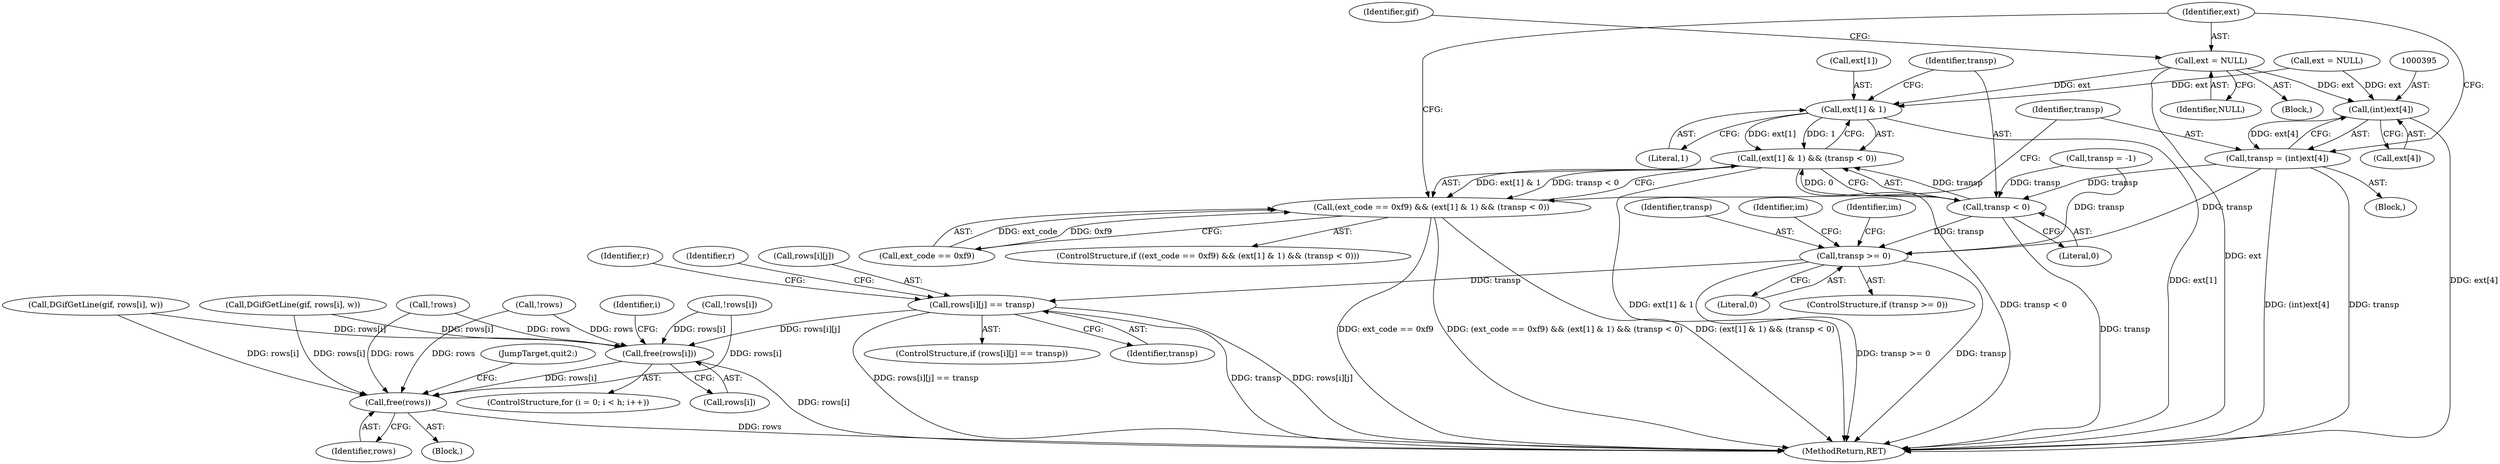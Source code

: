 digraph "0_enlightment_1f9b0b32728803a1578e658cd0955df773e34f49@pointer" {
"1000399" [label="(Call,ext = NULL)"];
"1000383" [label="(Call,ext[1] & 1)"];
"1000382" [label="(Call,(ext[1] & 1) && (transp < 0))"];
"1000378" [label="(Call,(ext_code == 0xf9) && (ext[1] & 1) && (transp < 0))"];
"1000394" [label="(Call,(int)ext[4])"];
"1000392" [label="(Call,transp = (int)ext[4])"];
"1000388" [label="(Call,transp < 0)"];
"1000410" [label="(Call,transp >= 0)"];
"1000540" [label="(Call,rows[i][j] == transp)"];
"1000715" [label="(Call,free(rows[i]))"];
"1000719" [label="(Call,free(rows))"];
"1000365" [label="(Call,ext = NULL)"];
"1000382" [label="(Call,(ext[1] & 1) && (transp < 0))"];
"1000391" [label="(Block,)"];
"1000715" [label="(Call,free(rows[i]))"];
"1000283" [label="(Call,!rows[i])"];
"1000401" [label="(Identifier,NULL)"];
"1000394" [label="(Call,(int)ext[4])"];
"1000727" [label="(MethodReturn,RET)"];
"1000539" [label="(ControlStructure,if (rows[i][j] == transp))"];
"1000410" [label="(Call,transp >= 0)"];
"1000392" [label="(Call,transp = (int)ext[4])"];
"1000163" [label="(Call,transp = -1)"];
"1000114" [label="(Block,)"];
"1000714" [label="(Identifier,i)"];
"1000716" [label="(Call,rows[i])"];
"1000396" [label="(Call,ext[4])"];
"1000379" [label="(Call,ext_code == 0xf9)"];
"1000387" [label="(Literal,1)"];
"1000376" [label="(Block,)"];
"1000411" [label="(Identifier,transp)"];
"1000427" [label="(Call,!rows)"];
"1000260" [label="(Call,!rows)"];
"1000541" [label="(Call,rows[i][j])"];
"1000322" [label="(Call,DGifGetLine(gif, rows[i], w))"];
"1000388" [label="(Call,transp < 0)"];
"1000389" [label="(Identifier,transp)"];
"1000390" [label="(Literal,0)"];
"1000345" [label="(Call,DGifGetLine(gif, rows[i], w))"];
"1000540" [label="(Call,rows[i][j] == transp)"];
"1000383" [label="(Call,ext[1] & 1)"];
"1000377" [label="(ControlStructure,if ((ext_code == 0xf9) && (ext[1] & 1) && (transp < 0)))"];
"1000546" [label="(Identifier,transp)"];
"1000400" [label="(Identifier,ext)"];
"1000721" [label="(JumpTarget,quit2:)"];
"1000378" [label="(Call,(ext_code == 0xf9) && (ext[1] & 1) && (transp < 0))"];
"1000403" [label="(Identifier,gif)"];
"1000384" [label="(Call,ext[1])"];
"1000423" [label="(Identifier,im)"];
"1000706" [label="(ControlStructure,for (i = 0; i < h; i++))"];
"1000593" [label="(Identifier,r)"];
"1000393" [label="(Identifier,transp)"];
"1000719" [label="(Call,free(rows))"];
"1000720" [label="(Identifier,rows)"];
"1000416" [label="(Identifier,im)"];
"1000412" [label="(Literal,0)"];
"1000549" [label="(Identifier,r)"];
"1000409" [label="(ControlStructure,if (transp >= 0))"];
"1000399" [label="(Call,ext = NULL)"];
"1000399" -> "1000376"  [label="AST: "];
"1000399" -> "1000401"  [label="CFG: "];
"1000400" -> "1000399"  [label="AST: "];
"1000401" -> "1000399"  [label="AST: "];
"1000403" -> "1000399"  [label="CFG: "];
"1000399" -> "1000727"  [label="DDG: ext"];
"1000399" -> "1000383"  [label="DDG: ext"];
"1000399" -> "1000394"  [label="DDG: ext"];
"1000383" -> "1000382"  [label="AST: "];
"1000383" -> "1000387"  [label="CFG: "];
"1000384" -> "1000383"  [label="AST: "];
"1000387" -> "1000383"  [label="AST: "];
"1000389" -> "1000383"  [label="CFG: "];
"1000382" -> "1000383"  [label="CFG: "];
"1000383" -> "1000727"  [label="DDG: ext[1]"];
"1000383" -> "1000382"  [label="DDG: ext[1]"];
"1000383" -> "1000382"  [label="DDG: 1"];
"1000365" -> "1000383"  [label="DDG: ext"];
"1000382" -> "1000378"  [label="AST: "];
"1000382" -> "1000388"  [label="CFG: "];
"1000388" -> "1000382"  [label="AST: "];
"1000378" -> "1000382"  [label="CFG: "];
"1000382" -> "1000727"  [label="DDG: ext[1] & 1"];
"1000382" -> "1000727"  [label="DDG: transp < 0"];
"1000382" -> "1000378"  [label="DDG: ext[1] & 1"];
"1000382" -> "1000378"  [label="DDG: transp < 0"];
"1000388" -> "1000382"  [label="DDG: transp"];
"1000388" -> "1000382"  [label="DDG: 0"];
"1000378" -> "1000377"  [label="AST: "];
"1000378" -> "1000379"  [label="CFG: "];
"1000379" -> "1000378"  [label="AST: "];
"1000393" -> "1000378"  [label="CFG: "];
"1000400" -> "1000378"  [label="CFG: "];
"1000378" -> "1000727"  [label="DDG: ext_code == 0xf9"];
"1000378" -> "1000727"  [label="DDG: (ext_code == 0xf9) && (ext[1] & 1) && (transp < 0)"];
"1000378" -> "1000727"  [label="DDG: (ext[1] & 1) && (transp < 0)"];
"1000379" -> "1000378"  [label="DDG: ext_code"];
"1000379" -> "1000378"  [label="DDG: 0xf9"];
"1000394" -> "1000392"  [label="AST: "];
"1000394" -> "1000396"  [label="CFG: "];
"1000395" -> "1000394"  [label="AST: "];
"1000396" -> "1000394"  [label="AST: "];
"1000392" -> "1000394"  [label="CFG: "];
"1000394" -> "1000727"  [label="DDG: ext[4]"];
"1000394" -> "1000392"  [label="DDG: ext[4]"];
"1000365" -> "1000394"  [label="DDG: ext"];
"1000392" -> "1000391"  [label="AST: "];
"1000393" -> "1000392"  [label="AST: "];
"1000400" -> "1000392"  [label="CFG: "];
"1000392" -> "1000727"  [label="DDG: (int)ext[4]"];
"1000392" -> "1000727"  [label="DDG: transp"];
"1000392" -> "1000388"  [label="DDG: transp"];
"1000392" -> "1000410"  [label="DDG: transp"];
"1000388" -> "1000390"  [label="CFG: "];
"1000389" -> "1000388"  [label="AST: "];
"1000390" -> "1000388"  [label="AST: "];
"1000388" -> "1000727"  [label="DDG: transp"];
"1000163" -> "1000388"  [label="DDG: transp"];
"1000388" -> "1000410"  [label="DDG: transp"];
"1000410" -> "1000409"  [label="AST: "];
"1000410" -> "1000412"  [label="CFG: "];
"1000411" -> "1000410"  [label="AST: "];
"1000412" -> "1000410"  [label="AST: "];
"1000416" -> "1000410"  [label="CFG: "];
"1000423" -> "1000410"  [label="CFG: "];
"1000410" -> "1000727"  [label="DDG: transp"];
"1000410" -> "1000727"  [label="DDG: transp >= 0"];
"1000163" -> "1000410"  [label="DDG: transp"];
"1000410" -> "1000540"  [label="DDG: transp"];
"1000540" -> "1000539"  [label="AST: "];
"1000540" -> "1000546"  [label="CFG: "];
"1000541" -> "1000540"  [label="AST: "];
"1000546" -> "1000540"  [label="AST: "];
"1000549" -> "1000540"  [label="CFG: "];
"1000593" -> "1000540"  [label="CFG: "];
"1000540" -> "1000727"  [label="DDG: rows[i][j] == transp"];
"1000540" -> "1000727"  [label="DDG: transp"];
"1000540" -> "1000727"  [label="DDG: rows[i][j]"];
"1000540" -> "1000715"  [label="DDG: rows[i][j]"];
"1000715" -> "1000706"  [label="AST: "];
"1000715" -> "1000716"  [label="CFG: "];
"1000716" -> "1000715"  [label="AST: "];
"1000714" -> "1000715"  [label="CFG: "];
"1000715" -> "1000727"  [label="DDG: rows[i]"];
"1000427" -> "1000715"  [label="DDG: rows"];
"1000283" -> "1000715"  [label="DDG: rows[i]"];
"1000345" -> "1000715"  [label="DDG: rows[i]"];
"1000322" -> "1000715"  [label="DDG: rows[i]"];
"1000260" -> "1000715"  [label="DDG: rows"];
"1000715" -> "1000719"  [label="DDG: rows[i]"];
"1000719" -> "1000114"  [label="AST: "];
"1000719" -> "1000720"  [label="CFG: "];
"1000720" -> "1000719"  [label="AST: "];
"1000721" -> "1000719"  [label="CFG: "];
"1000719" -> "1000727"  [label="DDG: rows"];
"1000427" -> "1000719"  [label="DDG: rows"];
"1000283" -> "1000719"  [label="DDG: rows[i]"];
"1000345" -> "1000719"  [label="DDG: rows[i]"];
"1000322" -> "1000719"  [label="DDG: rows[i]"];
"1000260" -> "1000719"  [label="DDG: rows"];
}
